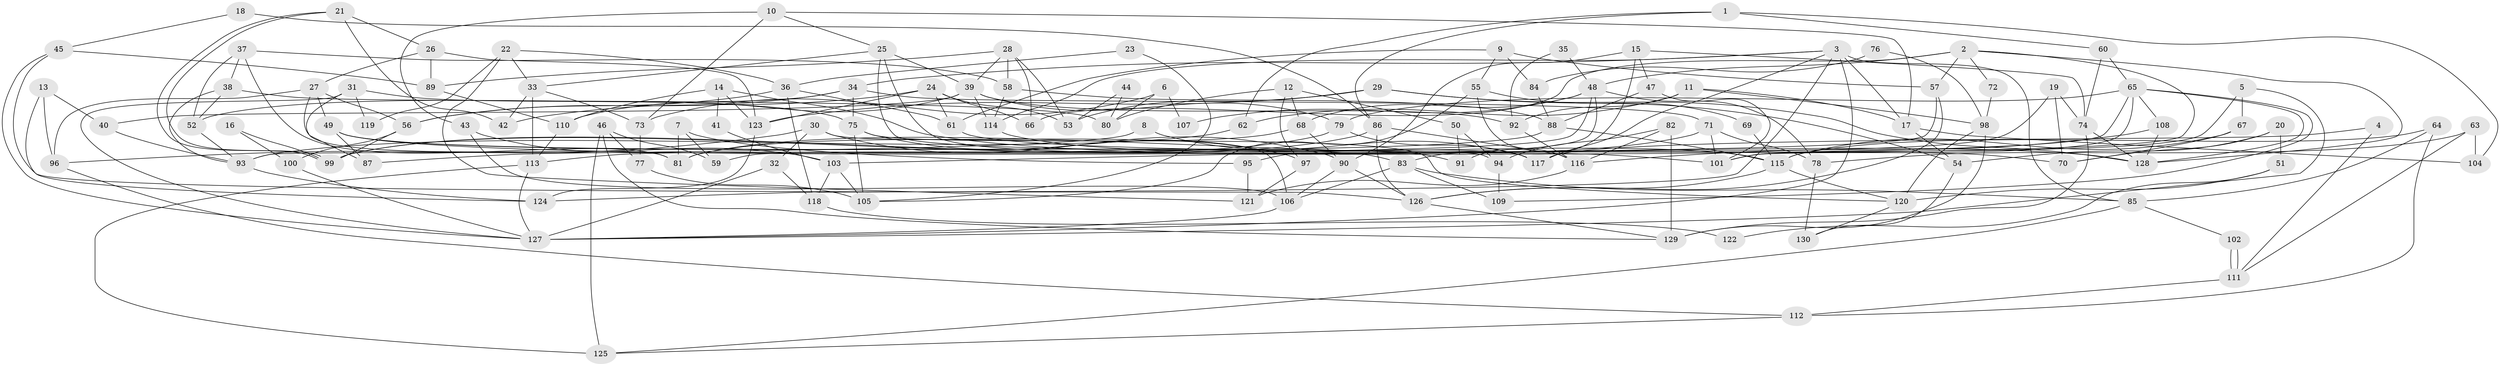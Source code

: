 // Generated by graph-tools (version 1.1) at 2025/14/03/09/25 04:14:50]
// undirected, 130 vertices, 260 edges
graph export_dot {
graph [start="1"]
  node [color=gray90,style=filled];
  1;
  2;
  3;
  4;
  5;
  6;
  7;
  8;
  9;
  10;
  11;
  12;
  13;
  14;
  15;
  16;
  17;
  18;
  19;
  20;
  21;
  22;
  23;
  24;
  25;
  26;
  27;
  28;
  29;
  30;
  31;
  32;
  33;
  34;
  35;
  36;
  37;
  38;
  39;
  40;
  41;
  42;
  43;
  44;
  45;
  46;
  47;
  48;
  49;
  50;
  51;
  52;
  53;
  54;
  55;
  56;
  57;
  58;
  59;
  60;
  61;
  62;
  63;
  64;
  65;
  66;
  67;
  68;
  69;
  70;
  71;
  72;
  73;
  74;
  75;
  76;
  77;
  78;
  79;
  80;
  81;
  82;
  83;
  84;
  85;
  86;
  87;
  88;
  89;
  90;
  91;
  92;
  93;
  94;
  95;
  96;
  97;
  98;
  99;
  100;
  101;
  102;
  103;
  104;
  105;
  106;
  107;
  108;
  109;
  110;
  111;
  112;
  113;
  114;
  115;
  116;
  117;
  118;
  119;
  120;
  121;
  122;
  123;
  124;
  125;
  126;
  127;
  128;
  129;
  130;
  1 -- 86;
  1 -- 60;
  1 -- 62;
  1 -- 104;
  2 -- 101;
  2 -- 128;
  2 -- 48;
  2 -- 57;
  2 -- 66;
  2 -- 72;
  3 -- 17;
  3 -- 85;
  3 -- 34;
  3 -- 114;
  3 -- 117;
  3 -- 124;
  3 -- 127;
  4 -- 117;
  4 -- 111;
  5 -- 101;
  5 -- 127;
  5 -- 67;
  6 -- 73;
  6 -- 80;
  6 -- 107;
  7 -- 59;
  7 -- 95;
  7 -- 81;
  8 -- 87;
  8 -- 117;
  9 -- 61;
  9 -- 55;
  9 -- 57;
  9 -- 84;
  10 -- 17;
  10 -- 25;
  10 -- 43;
  10 -- 73;
  11 -- 62;
  11 -- 17;
  11 -- 92;
  11 -- 98;
  12 -- 50;
  12 -- 68;
  12 -- 80;
  12 -- 97;
  13 -- 124;
  13 -- 40;
  13 -- 96;
  14 -- 110;
  14 -- 128;
  14 -- 41;
  14 -- 123;
  15 -- 90;
  15 -- 47;
  15 -- 74;
  15 -- 91;
  16 -- 100;
  16 -- 99;
  17 -- 54;
  17 -- 104;
  18 -- 45;
  18 -- 86;
  19 -- 83;
  19 -- 74;
  19 -- 70;
  20 -- 54;
  20 -- 70;
  20 -- 51;
  21 -- 26;
  21 -- 99;
  21 -- 99;
  21 -- 42;
  22 -- 36;
  22 -- 33;
  22 -- 119;
  22 -- 121;
  23 -- 36;
  23 -- 105;
  24 -- 66;
  24 -- 123;
  24 -- 42;
  24 -- 53;
  24 -- 61;
  25 -- 39;
  25 -- 33;
  25 -- 94;
  25 -- 117;
  26 -- 123;
  26 -- 27;
  26 -- 89;
  27 -- 96;
  27 -- 81;
  27 -- 49;
  27 -- 56;
  28 -- 58;
  28 -- 53;
  28 -- 39;
  28 -- 66;
  28 -- 89;
  29 -- 123;
  29 -- 128;
  29 -- 53;
  29 -- 54;
  30 -- 90;
  30 -- 106;
  30 -- 32;
  30 -- 96;
  31 -- 127;
  31 -- 75;
  31 -- 87;
  31 -- 119;
  32 -- 127;
  32 -- 118;
  33 -- 73;
  33 -- 42;
  33 -- 113;
  34 -- 56;
  34 -- 52;
  34 -- 71;
  34 -- 75;
  35 -- 92;
  35 -- 48;
  36 -- 56;
  36 -- 61;
  36 -- 118;
  37 -- 38;
  37 -- 58;
  37 -- 52;
  37 -- 81;
  38 -- 52;
  38 -- 93;
  38 -- 80;
  39 -- 114;
  39 -- 40;
  39 -- 79;
  39 -- 92;
  39 -- 110;
  40 -- 93;
  41 -- 103;
  43 -- 103;
  43 -- 106;
  44 -- 53;
  44 -- 80;
  45 -- 89;
  45 -- 127;
  45 -- 126;
  46 -- 125;
  46 -- 129;
  46 -- 59;
  46 -- 77;
  47 -- 88;
  47 -- 101;
  48 -- 68;
  48 -- 59;
  48 -- 78;
  48 -- 95;
  48 -- 107;
  49 -- 83;
  49 -- 87;
  49 -- 91;
  49 -- 101;
  50 -- 94;
  50 -- 91;
  51 -- 120;
  51 -- 122;
  52 -- 93;
  54 -- 130;
  55 -- 116;
  55 -- 105;
  55 -- 69;
  56 -- 99;
  56 -- 100;
  57 -- 93;
  57 -- 126;
  58 -- 114;
  58 -- 88;
  60 -- 74;
  60 -- 65;
  61 -- 70;
  62 -- 93;
  63 -- 111;
  63 -- 78;
  63 -- 104;
  64 -- 115;
  64 -- 112;
  64 -- 85;
  65 -- 79;
  65 -- 101;
  65 -- 103;
  65 -- 108;
  65 -- 109;
  65 -- 128;
  67 -- 115;
  67 -- 70;
  68 -- 90;
  68 -- 81;
  69 -- 115;
  71 -- 81;
  71 -- 78;
  71 -- 101;
  72 -- 98;
  73 -- 77;
  74 -- 128;
  74 -- 129;
  75 -- 97;
  75 -- 105;
  75 -- 120;
  76 -- 84;
  76 -- 98;
  77 -- 105;
  78 -- 130;
  79 -- 117;
  79 -- 99;
  82 -- 116;
  82 -- 129;
  82 -- 94;
  83 -- 109;
  83 -- 106;
  83 -- 85;
  84 -- 88;
  85 -- 102;
  85 -- 125;
  86 -- 99;
  86 -- 126;
  86 -- 116;
  88 -- 115;
  88 -- 113;
  89 -- 110;
  90 -- 126;
  90 -- 106;
  92 -- 116;
  93 -- 124;
  94 -- 109;
  95 -- 121;
  96 -- 112;
  97 -- 121;
  98 -- 129;
  98 -- 120;
  100 -- 127;
  102 -- 111;
  102 -- 111;
  103 -- 118;
  103 -- 105;
  106 -- 127;
  108 -- 116;
  108 -- 128;
  110 -- 113;
  111 -- 112;
  112 -- 125;
  113 -- 125;
  113 -- 127;
  114 -- 115;
  115 -- 120;
  115 -- 126;
  116 -- 121;
  118 -- 122;
  120 -- 130;
  123 -- 124;
  126 -- 129;
}
